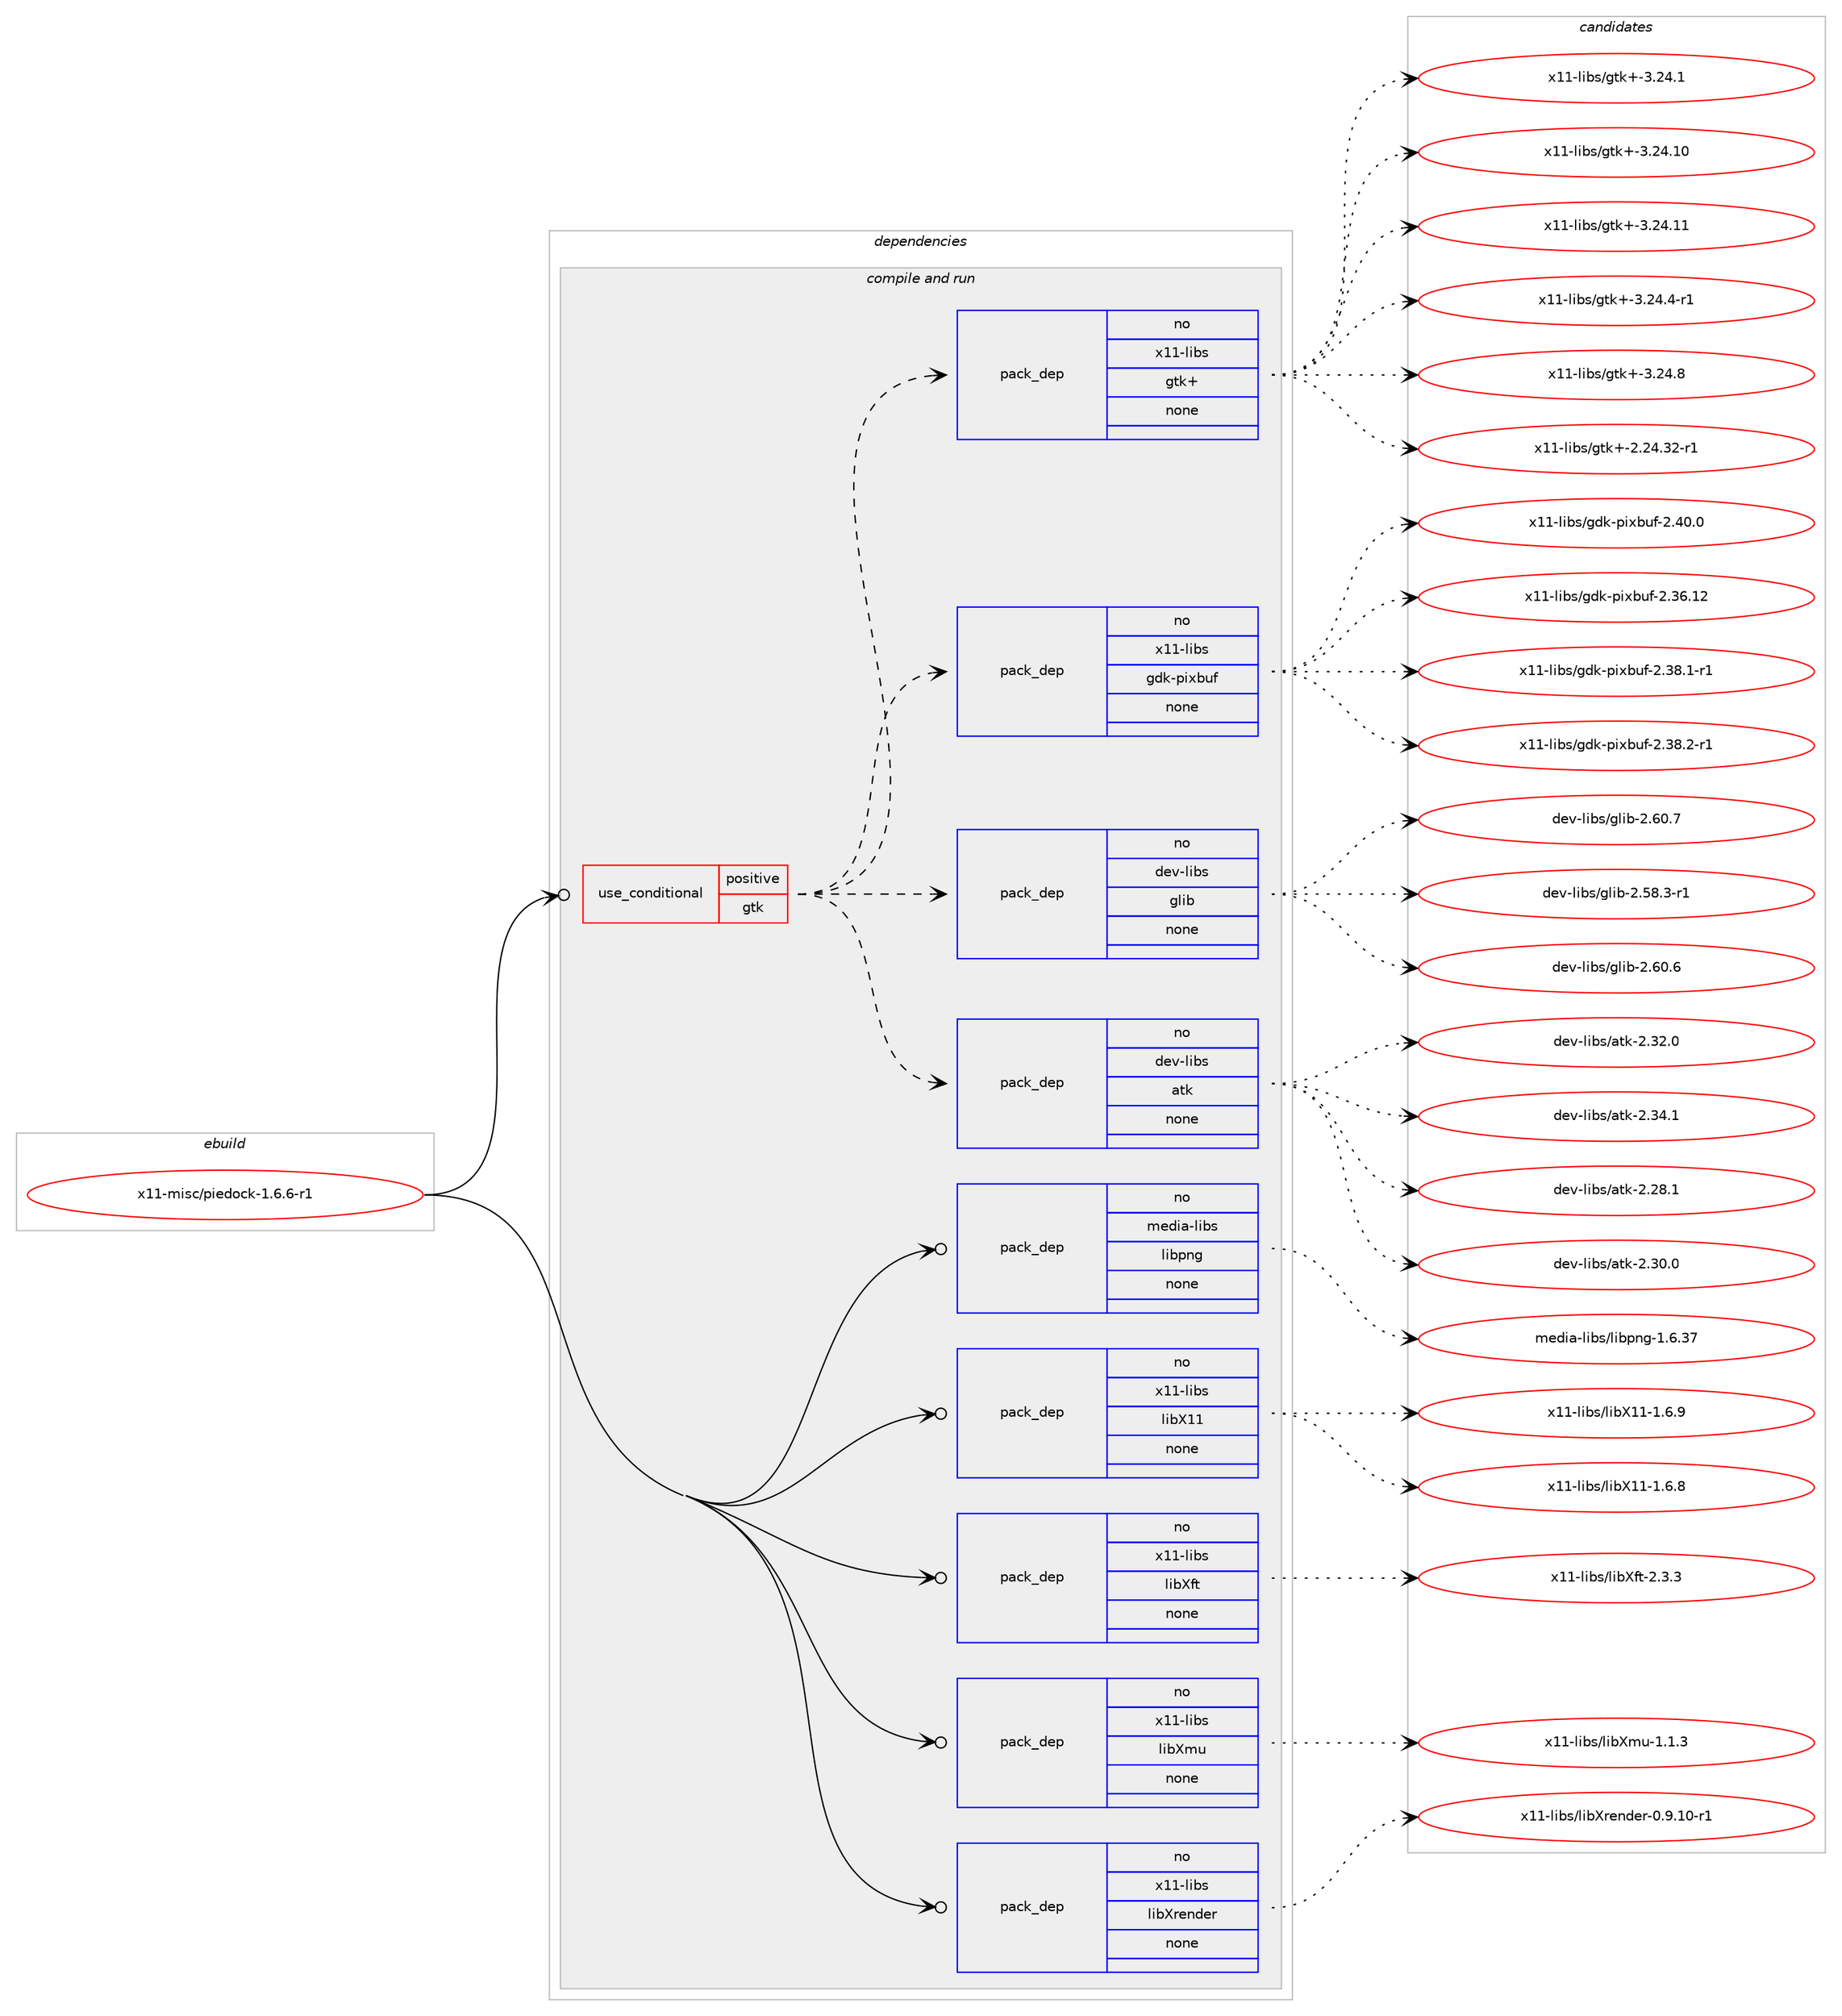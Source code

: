 digraph prolog {

# *************
# Graph options
# *************

newrank=true;
concentrate=true;
compound=true;
graph [rankdir=LR,fontname=Helvetica,fontsize=10,ranksep=1.5];#, ranksep=2.5, nodesep=0.2];
edge  [arrowhead=vee];
node  [fontname=Helvetica,fontsize=10];

# **********
# The ebuild
# **********

subgraph cluster_leftcol {
color=gray;
rank=same;
label=<<i>ebuild</i>>;
id [label="x11-misc/piedock-1.6.6-r1", color=red, width=4, href="../x11-misc/piedock-1.6.6-r1.svg"];
}

# ****************
# The dependencies
# ****************

subgraph cluster_midcol {
color=gray;
label=<<i>dependencies</i>>;
subgraph cluster_compile {
fillcolor="#eeeeee";
style=filled;
label=<<i>compile</i>>;
}
subgraph cluster_compileandrun {
fillcolor="#eeeeee";
style=filled;
label=<<i>compile and run</i>>;
subgraph cond219861 {
dependency919997 [label=<<TABLE BORDER="0" CELLBORDER="1" CELLSPACING="0" CELLPADDING="4"><TR><TD ROWSPAN="3" CELLPADDING="10">use_conditional</TD></TR><TR><TD>positive</TD></TR><TR><TD>gtk</TD></TR></TABLE>>, shape=none, color=red];
subgraph pack683448 {
dependency919998 [label=<<TABLE BORDER="0" CELLBORDER="1" CELLSPACING="0" CELLPADDING="4" WIDTH="220"><TR><TD ROWSPAN="6" CELLPADDING="30">pack_dep</TD></TR><TR><TD WIDTH="110">no</TD></TR><TR><TD>dev-libs</TD></TR><TR><TD>atk</TD></TR><TR><TD>none</TD></TR><TR><TD></TD></TR></TABLE>>, shape=none, color=blue];
}
dependency919997:e -> dependency919998:w [weight=20,style="dashed",arrowhead="vee"];
subgraph pack683449 {
dependency919999 [label=<<TABLE BORDER="0" CELLBORDER="1" CELLSPACING="0" CELLPADDING="4" WIDTH="220"><TR><TD ROWSPAN="6" CELLPADDING="30">pack_dep</TD></TR><TR><TD WIDTH="110">no</TD></TR><TR><TD>dev-libs</TD></TR><TR><TD>glib</TD></TR><TR><TD>none</TD></TR><TR><TD></TD></TR></TABLE>>, shape=none, color=blue];
}
dependency919997:e -> dependency919999:w [weight=20,style="dashed",arrowhead="vee"];
subgraph pack683450 {
dependency920000 [label=<<TABLE BORDER="0" CELLBORDER="1" CELLSPACING="0" CELLPADDING="4" WIDTH="220"><TR><TD ROWSPAN="6" CELLPADDING="30">pack_dep</TD></TR><TR><TD WIDTH="110">no</TD></TR><TR><TD>x11-libs</TD></TR><TR><TD>gdk-pixbuf</TD></TR><TR><TD>none</TD></TR><TR><TD></TD></TR></TABLE>>, shape=none, color=blue];
}
dependency919997:e -> dependency920000:w [weight=20,style="dashed",arrowhead="vee"];
subgraph pack683451 {
dependency920001 [label=<<TABLE BORDER="0" CELLBORDER="1" CELLSPACING="0" CELLPADDING="4" WIDTH="220"><TR><TD ROWSPAN="6" CELLPADDING="30">pack_dep</TD></TR><TR><TD WIDTH="110">no</TD></TR><TR><TD>x11-libs</TD></TR><TR><TD>gtk+</TD></TR><TR><TD>none</TD></TR><TR><TD></TD></TR></TABLE>>, shape=none, color=blue];
}
dependency919997:e -> dependency920001:w [weight=20,style="dashed",arrowhead="vee"];
}
id:e -> dependency919997:w [weight=20,style="solid",arrowhead="odotvee"];
subgraph pack683452 {
dependency920002 [label=<<TABLE BORDER="0" CELLBORDER="1" CELLSPACING="0" CELLPADDING="4" WIDTH="220"><TR><TD ROWSPAN="6" CELLPADDING="30">pack_dep</TD></TR><TR><TD WIDTH="110">no</TD></TR><TR><TD>media-libs</TD></TR><TR><TD>libpng</TD></TR><TR><TD>none</TD></TR><TR><TD></TD></TR></TABLE>>, shape=none, color=blue];
}
id:e -> dependency920002:w [weight=20,style="solid",arrowhead="odotvee"];
subgraph pack683453 {
dependency920003 [label=<<TABLE BORDER="0" CELLBORDER="1" CELLSPACING="0" CELLPADDING="4" WIDTH="220"><TR><TD ROWSPAN="6" CELLPADDING="30">pack_dep</TD></TR><TR><TD WIDTH="110">no</TD></TR><TR><TD>x11-libs</TD></TR><TR><TD>libX11</TD></TR><TR><TD>none</TD></TR><TR><TD></TD></TR></TABLE>>, shape=none, color=blue];
}
id:e -> dependency920003:w [weight=20,style="solid",arrowhead="odotvee"];
subgraph pack683454 {
dependency920004 [label=<<TABLE BORDER="0" CELLBORDER="1" CELLSPACING="0" CELLPADDING="4" WIDTH="220"><TR><TD ROWSPAN="6" CELLPADDING="30">pack_dep</TD></TR><TR><TD WIDTH="110">no</TD></TR><TR><TD>x11-libs</TD></TR><TR><TD>libXft</TD></TR><TR><TD>none</TD></TR><TR><TD></TD></TR></TABLE>>, shape=none, color=blue];
}
id:e -> dependency920004:w [weight=20,style="solid",arrowhead="odotvee"];
subgraph pack683455 {
dependency920005 [label=<<TABLE BORDER="0" CELLBORDER="1" CELLSPACING="0" CELLPADDING="4" WIDTH="220"><TR><TD ROWSPAN="6" CELLPADDING="30">pack_dep</TD></TR><TR><TD WIDTH="110">no</TD></TR><TR><TD>x11-libs</TD></TR><TR><TD>libXmu</TD></TR><TR><TD>none</TD></TR><TR><TD></TD></TR></TABLE>>, shape=none, color=blue];
}
id:e -> dependency920005:w [weight=20,style="solid",arrowhead="odotvee"];
subgraph pack683456 {
dependency920006 [label=<<TABLE BORDER="0" CELLBORDER="1" CELLSPACING="0" CELLPADDING="4" WIDTH="220"><TR><TD ROWSPAN="6" CELLPADDING="30">pack_dep</TD></TR><TR><TD WIDTH="110">no</TD></TR><TR><TD>x11-libs</TD></TR><TR><TD>libXrender</TD></TR><TR><TD>none</TD></TR><TR><TD></TD></TR></TABLE>>, shape=none, color=blue];
}
id:e -> dependency920006:w [weight=20,style="solid",arrowhead="odotvee"];
}
subgraph cluster_run {
fillcolor="#eeeeee";
style=filled;
label=<<i>run</i>>;
}
}

# **************
# The candidates
# **************

subgraph cluster_choices {
rank=same;
color=gray;
label=<<i>candidates</i>>;

subgraph choice683448 {
color=black;
nodesep=1;
choice1001011184510810598115479711610745504650564649 [label="dev-libs/atk-2.28.1", color=red, width=4,href="../dev-libs/atk-2.28.1.svg"];
choice1001011184510810598115479711610745504651484648 [label="dev-libs/atk-2.30.0", color=red, width=4,href="../dev-libs/atk-2.30.0.svg"];
choice1001011184510810598115479711610745504651504648 [label="dev-libs/atk-2.32.0", color=red, width=4,href="../dev-libs/atk-2.32.0.svg"];
choice1001011184510810598115479711610745504651524649 [label="dev-libs/atk-2.34.1", color=red, width=4,href="../dev-libs/atk-2.34.1.svg"];
dependency919998:e -> choice1001011184510810598115479711610745504650564649:w [style=dotted,weight="100"];
dependency919998:e -> choice1001011184510810598115479711610745504651484648:w [style=dotted,weight="100"];
dependency919998:e -> choice1001011184510810598115479711610745504651504648:w [style=dotted,weight="100"];
dependency919998:e -> choice1001011184510810598115479711610745504651524649:w [style=dotted,weight="100"];
}
subgraph choice683449 {
color=black;
nodesep=1;
choice10010111845108105981154710310810598455046535646514511449 [label="dev-libs/glib-2.58.3-r1", color=red, width=4,href="../dev-libs/glib-2.58.3-r1.svg"];
choice1001011184510810598115471031081059845504654484654 [label="dev-libs/glib-2.60.6", color=red, width=4,href="../dev-libs/glib-2.60.6.svg"];
choice1001011184510810598115471031081059845504654484655 [label="dev-libs/glib-2.60.7", color=red, width=4,href="../dev-libs/glib-2.60.7.svg"];
dependency919999:e -> choice10010111845108105981154710310810598455046535646514511449:w [style=dotted,weight="100"];
dependency919999:e -> choice1001011184510810598115471031081059845504654484654:w [style=dotted,weight="100"];
dependency919999:e -> choice1001011184510810598115471031081059845504654484655:w [style=dotted,weight="100"];
}
subgraph choice683450 {
color=black;
nodesep=1;
choice120494945108105981154710310010745112105120981171024550465154464950 [label="x11-libs/gdk-pixbuf-2.36.12", color=red, width=4,href="../x11-libs/gdk-pixbuf-2.36.12.svg"];
choice12049494510810598115471031001074511210512098117102455046515646494511449 [label="x11-libs/gdk-pixbuf-2.38.1-r1", color=red, width=4,href="../x11-libs/gdk-pixbuf-2.38.1-r1.svg"];
choice12049494510810598115471031001074511210512098117102455046515646504511449 [label="x11-libs/gdk-pixbuf-2.38.2-r1", color=red, width=4,href="../x11-libs/gdk-pixbuf-2.38.2-r1.svg"];
choice1204949451081059811547103100107451121051209811710245504652484648 [label="x11-libs/gdk-pixbuf-2.40.0", color=red, width=4,href="../x11-libs/gdk-pixbuf-2.40.0.svg"];
dependency920000:e -> choice120494945108105981154710310010745112105120981171024550465154464950:w [style=dotted,weight="100"];
dependency920000:e -> choice12049494510810598115471031001074511210512098117102455046515646494511449:w [style=dotted,weight="100"];
dependency920000:e -> choice12049494510810598115471031001074511210512098117102455046515646504511449:w [style=dotted,weight="100"];
dependency920000:e -> choice1204949451081059811547103100107451121051209811710245504652484648:w [style=dotted,weight="100"];
}
subgraph choice683451 {
color=black;
nodesep=1;
choice12049494510810598115471031161074345504650524651504511449 [label="x11-libs/gtk+-2.24.32-r1", color=red, width=4,href="../x11-libs/gtk+-2.24.32-r1.svg"];
choice12049494510810598115471031161074345514650524649 [label="x11-libs/gtk+-3.24.1", color=red, width=4,href="../x11-libs/gtk+-3.24.1.svg"];
choice1204949451081059811547103116107434551465052464948 [label="x11-libs/gtk+-3.24.10", color=red, width=4,href="../x11-libs/gtk+-3.24.10.svg"];
choice1204949451081059811547103116107434551465052464949 [label="x11-libs/gtk+-3.24.11", color=red, width=4,href="../x11-libs/gtk+-3.24.11.svg"];
choice120494945108105981154710311610743455146505246524511449 [label="x11-libs/gtk+-3.24.4-r1", color=red, width=4,href="../x11-libs/gtk+-3.24.4-r1.svg"];
choice12049494510810598115471031161074345514650524656 [label="x11-libs/gtk+-3.24.8", color=red, width=4,href="../x11-libs/gtk+-3.24.8.svg"];
dependency920001:e -> choice12049494510810598115471031161074345504650524651504511449:w [style=dotted,weight="100"];
dependency920001:e -> choice12049494510810598115471031161074345514650524649:w [style=dotted,weight="100"];
dependency920001:e -> choice1204949451081059811547103116107434551465052464948:w [style=dotted,weight="100"];
dependency920001:e -> choice1204949451081059811547103116107434551465052464949:w [style=dotted,weight="100"];
dependency920001:e -> choice120494945108105981154710311610743455146505246524511449:w [style=dotted,weight="100"];
dependency920001:e -> choice12049494510810598115471031161074345514650524656:w [style=dotted,weight="100"];
}
subgraph choice683452 {
color=black;
nodesep=1;
choice109101100105974510810598115471081059811211010345494654465155 [label="media-libs/libpng-1.6.37", color=red, width=4,href="../media-libs/libpng-1.6.37.svg"];
dependency920002:e -> choice109101100105974510810598115471081059811211010345494654465155:w [style=dotted,weight="100"];
}
subgraph choice683453 {
color=black;
nodesep=1;
choice120494945108105981154710810598884949454946544656 [label="x11-libs/libX11-1.6.8", color=red, width=4,href="../x11-libs/libX11-1.6.8.svg"];
choice120494945108105981154710810598884949454946544657 [label="x11-libs/libX11-1.6.9", color=red, width=4,href="../x11-libs/libX11-1.6.9.svg"];
dependency920003:e -> choice120494945108105981154710810598884949454946544656:w [style=dotted,weight="100"];
dependency920003:e -> choice120494945108105981154710810598884949454946544657:w [style=dotted,weight="100"];
}
subgraph choice683454 {
color=black;
nodesep=1;
choice12049494510810598115471081059888102116455046514651 [label="x11-libs/libXft-2.3.3", color=red, width=4,href="../x11-libs/libXft-2.3.3.svg"];
dependency920004:e -> choice12049494510810598115471081059888102116455046514651:w [style=dotted,weight="100"];
}
subgraph choice683455 {
color=black;
nodesep=1;
choice12049494510810598115471081059888109117454946494651 [label="x11-libs/libXmu-1.1.3", color=red, width=4,href="../x11-libs/libXmu-1.1.3.svg"];
dependency920005:e -> choice12049494510810598115471081059888109117454946494651:w [style=dotted,weight="100"];
}
subgraph choice683456 {
color=black;
nodesep=1;
choice12049494510810598115471081059888114101110100101114454846574649484511449 [label="x11-libs/libXrender-0.9.10-r1", color=red, width=4,href="../x11-libs/libXrender-0.9.10-r1.svg"];
dependency920006:e -> choice12049494510810598115471081059888114101110100101114454846574649484511449:w [style=dotted,weight="100"];
}
}

}

